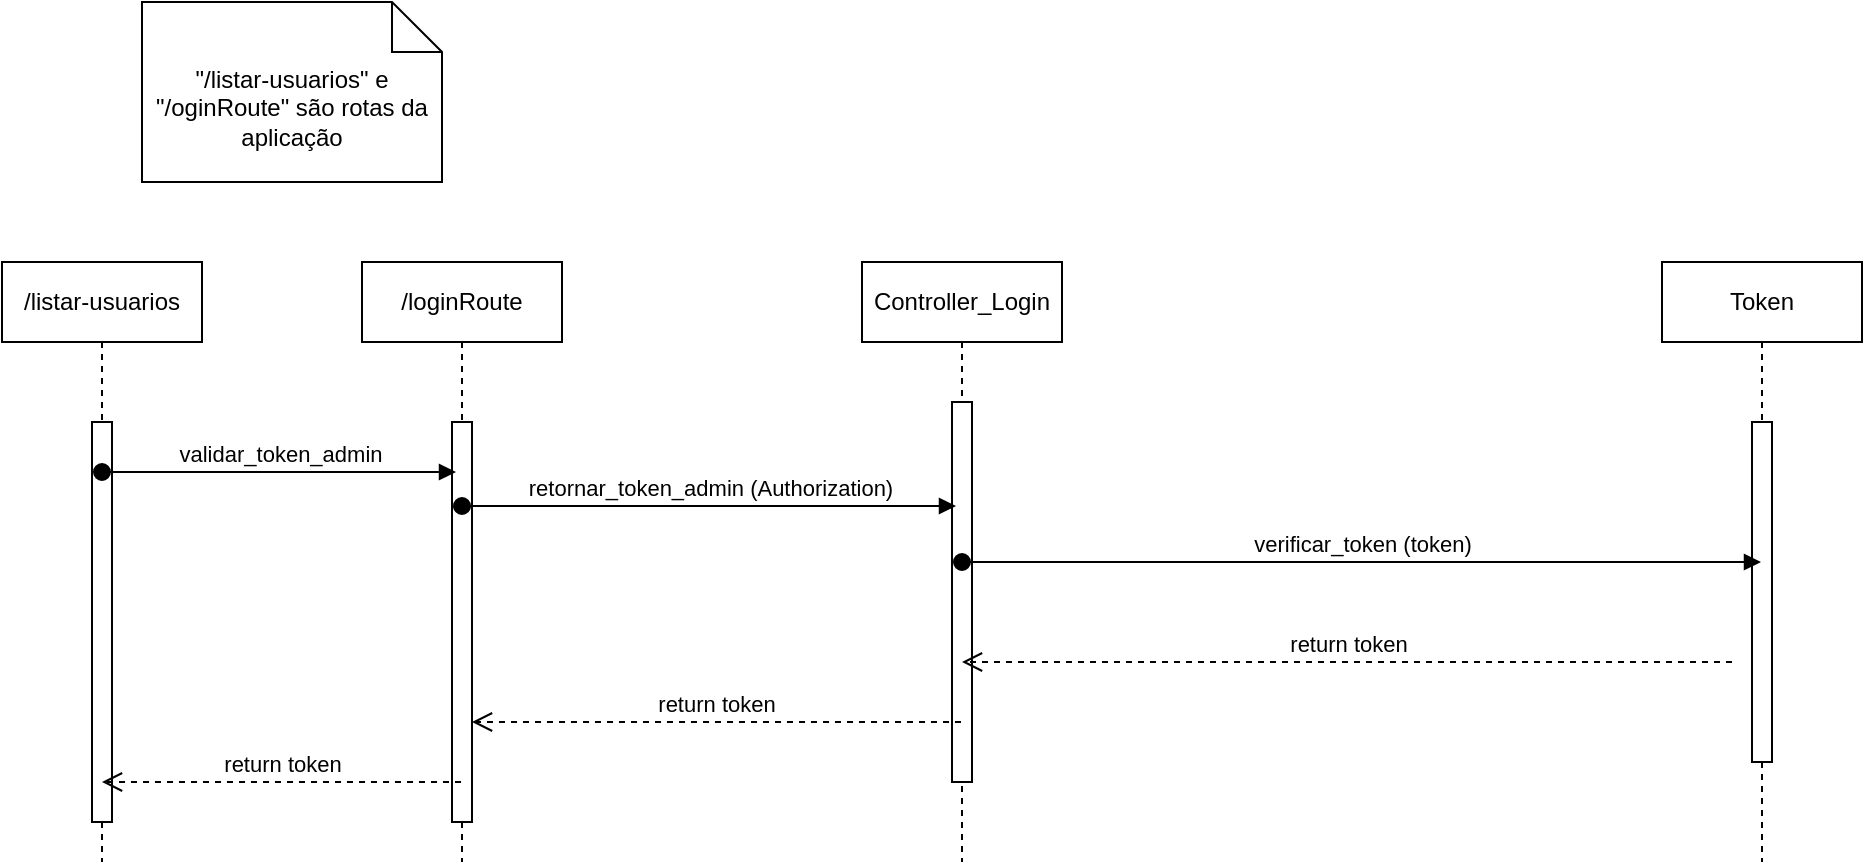 <mxfile version="24.7.13">
  <diagram name="Page-1" id="2YBvvXClWsGukQMizWep">
    <mxGraphModel dx="1970" dy="1526" grid="1" gridSize="10" guides="1" tooltips="1" connect="1" arrows="1" fold="1" page="1" pageScale="1" pageWidth="850" pageHeight="1100" math="0" shadow="0">
      <root>
        <mxCell id="0" />
        <mxCell id="1" parent="0" />
        <mxCell id="aM9ryv3xv72pqoxQDRHE-1" value="Controller_Login" style="shape=umlLifeline;perimeter=lifelinePerimeter;whiteSpace=wrap;html=1;container=0;dropTarget=0;collapsible=0;recursiveResize=0;outlineConnect=0;portConstraint=eastwest;newEdgeStyle={&quot;edgeStyle&quot;:&quot;elbowEdgeStyle&quot;,&quot;elbow&quot;:&quot;vertical&quot;,&quot;curved&quot;:0,&quot;rounded&quot;:0};" parent="1" vertex="1">
          <mxGeometry x="190" y="40" width="100" height="300" as="geometry" />
        </mxCell>
        <mxCell id="aM9ryv3xv72pqoxQDRHE-2" value="" style="html=1;points=[];perimeter=orthogonalPerimeter;outlineConnect=0;targetShapes=umlLifeline;portConstraint=eastwest;newEdgeStyle={&quot;edgeStyle&quot;:&quot;elbowEdgeStyle&quot;,&quot;elbow&quot;:&quot;vertical&quot;,&quot;curved&quot;:0,&quot;rounded&quot;:0};" parent="aM9ryv3xv72pqoxQDRHE-1" vertex="1">
          <mxGeometry x="45" y="70" width="10" height="190" as="geometry" />
        </mxCell>
        <mxCell id="aM9ryv3xv72pqoxQDRHE-5" value="Token" style="shape=umlLifeline;perimeter=lifelinePerimeter;whiteSpace=wrap;html=1;container=0;dropTarget=0;collapsible=0;recursiveResize=0;outlineConnect=0;portConstraint=eastwest;newEdgeStyle={&quot;edgeStyle&quot;:&quot;elbowEdgeStyle&quot;,&quot;elbow&quot;:&quot;vertical&quot;,&quot;curved&quot;:0,&quot;rounded&quot;:0};" parent="1" vertex="1">
          <mxGeometry x="590" y="40" width="100" height="300" as="geometry" />
        </mxCell>
        <mxCell id="aM9ryv3xv72pqoxQDRHE-6" value="" style="html=1;points=[];perimeter=orthogonalPerimeter;outlineConnect=0;targetShapes=umlLifeline;portConstraint=eastwest;newEdgeStyle={&quot;edgeStyle&quot;:&quot;elbowEdgeStyle&quot;,&quot;elbow&quot;:&quot;vertical&quot;,&quot;curved&quot;:0,&quot;rounded&quot;:0};" parent="aM9ryv3xv72pqoxQDRHE-5" vertex="1">
          <mxGeometry x="45" y="80" width="10" height="170" as="geometry" />
        </mxCell>
        <mxCell id="aM9ryv3xv72pqoxQDRHE-8" value="return token" style="html=1;verticalAlign=bottom;endArrow=open;dashed=1;endSize=8;edgeStyle=elbowEdgeStyle;elbow=vertical;curved=0;rounded=0;" parent="1" target="aM9ryv3xv72pqoxQDRHE-1" edge="1">
          <mxGeometry relative="1" as="geometry">
            <mxPoint x="340" y="240" as="targetPoint" />
            <Array as="points">
              <mxPoint x="380" y="240" />
            </Array>
            <mxPoint x="625" y="240" as="sourcePoint" />
          </mxGeometry>
        </mxCell>
        <mxCell id="JnTyzwR_qOlekMggj9Kj-1" value="/loginRoute" style="shape=umlLifeline;perimeter=lifelinePerimeter;whiteSpace=wrap;html=1;container=0;dropTarget=0;collapsible=0;recursiveResize=0;outlineConnect=0;portConstraint=eastwest;newEdgeStyle={&quot;edgeStyle&quot;:&quot;elbowEdgeStyle&quot;,&quot;elbow&quot;:&quot;vertical&quot;,&quot;curved&quot;:0,&quot;rounded&quot;:0};" vertex="1" parent="1">
          <mxGeometry x="-60" y="40" width="100" height="300" as="geometry" />
        </mxCell>
        <mxCell id="JnTyzwR_qOlekMggj9Kj-2" value="" style="html=1;points=[];perimeter=orthogonalPerimeter;outlineConnect=0;targetShapes=umlLifeline;portConstraint=eastwest;newEdgeStyle={&quot;edgeStyle&quot;:&quot;elbowEdgeStyle&quot;,&quot;elbow&quot;:&quot;vertical&quot;,&quot;curved&quot;:0,&quot;rounded&quot;:0};" vertex="1" parent="JnTyzwR_qOlekMggj9Kj-1">
          <mxGeometry x="45" y="80" width="10" height="200" as="geometry" />
        </mxCell>
        <mxCell id="JnTyzwR_qOlekMggj9Kj-3" value="/listar-usuarios" style="shape=umlLifeline;perimeter=lifelinePerimeter;whiteSpace=wrap;html=1;container=0;dropTarget=0;collapsible=0;recursiveResize=0;outlineConnect=0;portConstraint=eastwest;newEdgeStyle={&quot;edgeStyle&quot;:&quot;elbowEdgeStyle&quot;,&quot;elbow&quot;:&quot;vertical&quot;,&quot;curved&quot;:0,&quot;rounded&quot;:0};" vertex="1" parent="1">
          <mxGeometry x="-240" y="40" width="100" height="300" as="geometry" />
        </mxCell>
        <mxCell id="JnTyzwR_qOlekMggj9Kj-4" value="" style="html=1;points=[];perimeter=orthogonalPerimeter;outlineConnect=0;targetShapes=umlLifeline;portConstraint=eastwest;newEdgeStyle={&quot;edgeStyle&quot;:&quot;elbowEdgeStyle&quot;,&quot;elbow&quot;:&quot;vertical&quot;,&quot;curved&quot;:0,&quot;rounded&quot;:0};" vertex="1" parent="JnTyzwR_qOlekMggj9Kj-3">
          <mxGeometry x="45" y="80" width="10" height="200" as="geometry" />
        </mxCell>
        <mxCell id="JnTyzwR_qOlekMggj9Kj-6" value="validar_token_admin" style="html=1;verticalAlign=bottom;startArrow=oval;endArrow=block;startSize=8;edgeStyle=elbowEdgeStyle;elbow=vertical;curved=0;rounded=0;entryX=0.2;entryY=0.124;entryDx=0;entryDy=0;entryPerimeter=0;" edge="1" parent="1" source="JnTyzwR_qOlekMggj9Kj-3" target="JnTyzwR_qOlekMggj9Kj-2">
          <mxGeometry relative="1" as="geometry">
            <mxPoint x="-140" y="140" as="sourcePoint" />
            <mxPoint x="-80" y="140" as="targetPoint" />
          </mxGeometry>
        </mxCell>
        <mxCell id="JnTyzwR_qOlekMggj9Kj-7" value="retornar_token_admin (Authorization)" style="html=1;verticalAlign=bottom;startArrow=oval;endArrow=block;startSize=8;edgeStyle=elbowEdgeStyle;elbow=vertical;curved=0;rounded=0;entryX=0.2;entryY=0.274;entryDx=0;entryDy=0;entryPerimeter=0;" edge="1" parent="1" source="JnTyzwR_qOlekMggj9Kj-1" target="aM9ryv3xv72pqoxQDRHE-2">
          <mxGeometry x="0.002" relative="1" as="geometry">
            <mxPoint x="10" y="160" as="sourcePoint" />
            <mxPoint x="140" y="160" as="targetPoint" />
            <mxPoint as="offset" />
          </mxGeometry>
        </mxCell>
        <mxCell id="JnTyzwR_qOlekMggj9Kj-8" value="verificar_token (token)" style="html=1;verticalAlign=bottom;startArrow=oval;endArrow=block;startSize=8;edgeStyle=elbowEdgeStyle;elbow=vertical;curved=0;rounded=0;" edge="1" parent="1" source="aM9ryv3xv72pqoxQDRHE-1" target="aM9ryv3xv72pqoxQDRHE-5">
          <mxGeometry x="0.002" relative="1" as="geometry">
            <mxPoint x="320" y="200" as="sourcePoint" />
            <mxPoint x="567" y="200" as="targetPoint" />
            <mxPoint as="offset" />
          </mxGeometry>
        </mxCell>
        <mxCell id="JnTyzwR_qOlekMggj9Kj-9" value="return token" style="html=1;verticalAlign=bottom;endArrow=open;dashed=1;endSize=8;edgeStyle=elbowEdgeStyle;elbow=vertical;curved=0;rounded=0;" edge="1" parent="1" source="aM9ryv3xv72pqoxQDRHE-1" target="JnTyzwR_qOlekMggj9Kj-2">
          <mxGeometry relative="1" as="geometry">
            <mxPoint x="10" y="270" as="targetPoint" />
            <Array as="points">
              <mxPoint x="150" y="270" />
            </Array>
            <mxPoint x="220" y="270" as="sourcePoint" />
          </mxGeometry>
        </mxCell>
        <mxCell id="JnTyzwR_qOlekMggj9Kj-10" value="return token" style="html=1;verticalAlign=bottom;endArrow=open;dashed=1;endSize=8;edgeStyle=elbowEdgeStyle;elbow=vertical;curved=0;rounded=0;" edge="1" parent="1" source="JnTyzwR_qOlekMggj9Kj-1" target="JnTyzwR_qOlekMggj9Kj-3">
          <mxGeometry relative="1" as="geometry">
            <mxPoint x="-160" y="300" as="targetPoint" />
            <Array as="points">
              <mxPoint x="-125" y="300" />
            </Array>
            <mxPoint x="-35" y="300" as="sourcePoint" />
          </mxGeometry>
        </mxCell>
        <mxCell id="JnTyzwR_qOlekMggj9Kj-11" value="&quot;/listar-usuarios&quot; e &quot;/oginRoute&quot; são rotas da aplicação" style="shape=note2;boundedLbl=1;whiteSpace=wrap;html=1;size=25;verticalAlign=top;align=center;" vertex="1" parent="1">
          <mxGeometry x="-170" y="-90" width="150" height="90" as="geometry" />
        </mxCell>
      </root>
    </mxGraphModel>
  </diagram>
</mxfile>
